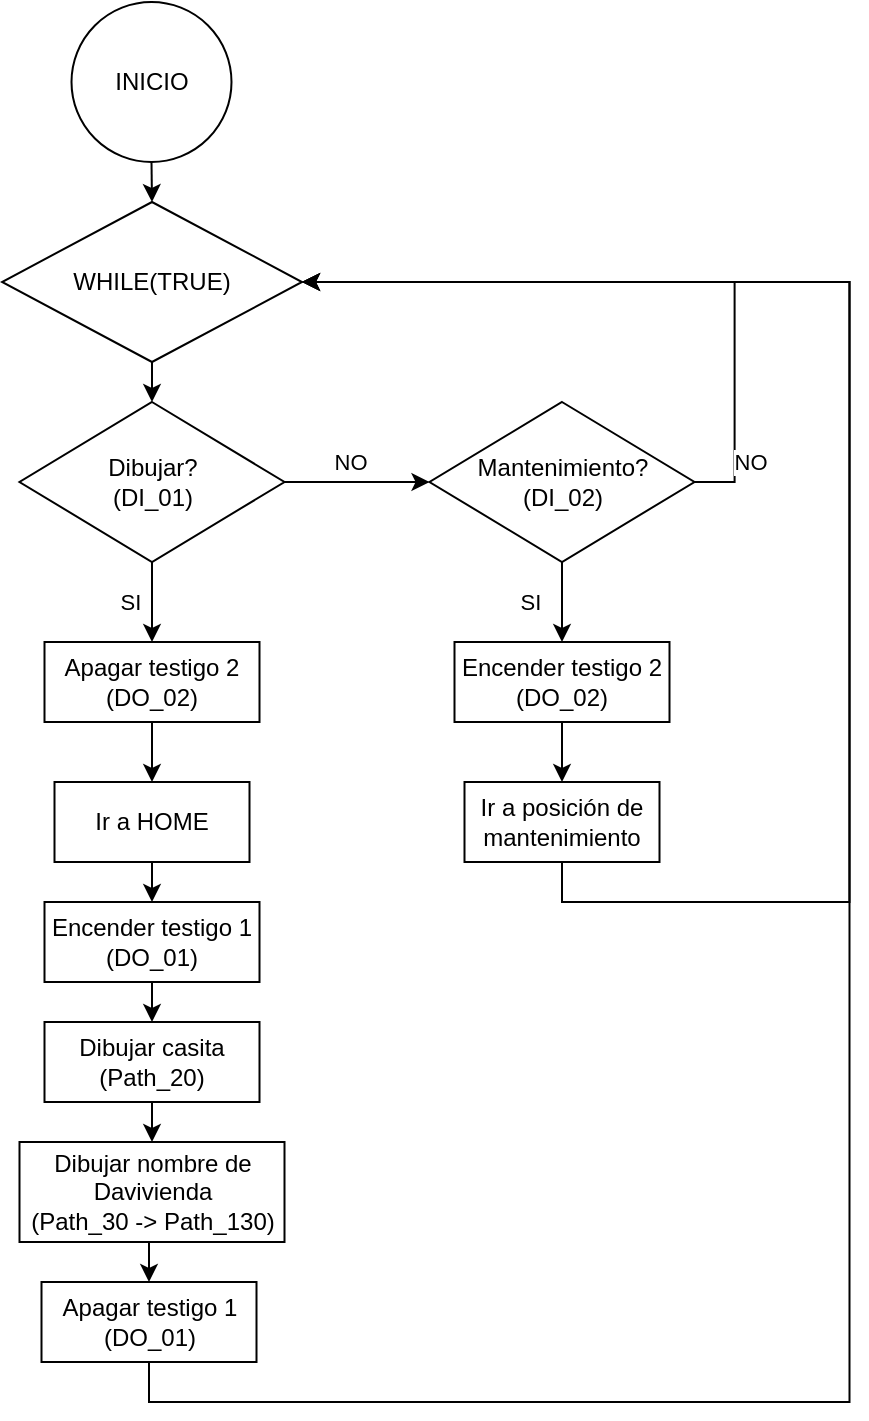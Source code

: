 <mxfile version="25.0.2">
  <diagram name="Página-1" id="FPyvEN9GUfrYny8a8oVT">
    <mxGraphModel dx="1434" dy="836" grid="1" gridSize="10" guides="1" tooltips="1" connect="1" arrows="1" fold="1" page="1" pageScale="1" pageWidth="827" pageHeight="1169" math="0" shadow="0">
      <root>
        <mxCell id="0" />
        <mxCell id="1" parent="0" />
        <mxCell id="EWqLKH0IZXW_5swnIQfz-3" style="edgeStyle=orthogonalEdgeStyle;rounded=0;orthogonalLoop=1;jettySize=auto;html=1;exitX=0.5;exitY=1;exitDx=0;exitDy=0;entryX=0.5;entryY=0;entryDx=0;entryDy=0;" edge="1" parent="1" source="EWqLKH0IZXW_5swnIQfz-1" target="EWqLKH0IZXW_5swnIQfz-2">
          <mxGeometry relative="1" as="geometry" />
        </mxCell>
        <mxCell id="EWqLKH0IZXW_5swnIQfz-1" value="WHILE(TRUE)" style="rhombus;whiteSpace=wrap;html=1;" vertex="1" parent="1">
          <mxGeometry x="30" y="120" width="150" height="80" as="geometry" />
        </mxCell>
        <mxCell id="EWqLKH0IZXW_5swnIQfz-5" value="NO" style="edgeStyle=orthogonalEdgeStyle;rounded=0;orthogonalLoop=1;jettySize=auto;html=1;exitX=1;exitY=0.5;exitDx=0;exitDy=0;entryX=0;entryY=0.5;entryDx=0;entryDy=0;" edge="1" parent="1" source="EWqLKH0IZXW_5swnIQfz-2" target="EWqLKH0IZXW_5swnIQfz-4">
          <mxGeometry x="-0.103" y="10" relative="1" as="geometry">
            <mxPoint as="offset" />
          </mxGeometry>
        </mxCell>
        <mxCell id="EWqLKH0IZXW_5swnIQfz-2" value="Dibujar?&lt;div&gt;(DI_01)&lt;/div&gt;" style="rhombus;whiteSpace=wrap;html=1;" vertex="1" parent="1">
          <mxGeometry x="38.75" y="220" width="132.5" height="80" as="geometry" />
        </mxCell>
        <mxCell id="EWqLKH0IZXW_5swnIQfz-21" value="SI" style="edgeStyle=orthogonalEdgeStyle;rounded=0;orthogonalLoop=1;jettySize=auto;html=1;exitX=0.5;exitY=1;exitDx=0;exitDy=0;entryX=0.5;entryY=0;entryDx=0;entryDy=0;" edge="1" parent="1" source="EWqLKH0IZXW_5swnIQfz-4" target="EWqLKH0IZXW_5swnIQfz-20">
          <mxGeometry y="-16" relative="1" as="geometry">
            <mxPoint as="offset" />
          </mxGeometry>
        </mxCell>
        <mxCell id="EWqLKH0IZXW_5swnIQfz-22" value="NO" style="edgeStyle=orthogonalEdgeStyle;rounded=0;orthogonalLoop=1;jettySize=auto;html=1;exitX=1;exitY=0.5;exitDx=0;exitDy=0;entryX=1;entryY=0.5;entryDx=0;entryDy=0;" edge="1" parent="1" source="EWqLKH0IZXW_5swnIQfz-4" target="EWqLKH0IZXW_5swnIQfz-1">
          <mxGeometry x="-0.822" y="-7" relative="1" as="geometry">
            <mxPoint x="1" as="offset" />
          </mxGeometry>
        </mxCell>
        <mxCell id="EWqLKH0IZXW_5swnIQfz-4" value="Mantenimiento?&lt;div&gt;(DI_02)&lt;/div&gt;" style="rhombus;whiteSpace=wrap;html=1;" vertex="1" parent="1">
          <mxGeometry x="243.75" y="220" width="132.5" height="80" as="geometry" />
        </mxCell>
        <mxCell id="EWqLKH0IZXW_5swnIQfz-9" style="edgeStyle=orthogonalEdgeStyle;rounded=0;orthogonalLoop=1;jettySize=auto;html=1;exitX=0.5;exitY=1;exitDx=0;exitDy=0;entryX=0.5;entryY=0;entryDx=0;entryDy=0;" edge="1" parent="1" source="EWqLKH0IZXW_5swnIQfz-6" target="EWqLKH0IZXW_5swnIQfz-8">
          <mxGeometry relative="1" as="geometry" />
        </mxCell>
        <mxCell id="EWqLKH0IZXW_5swnIQfz-6" value="Ir a HOME" style="rounded=0;whiteSpace=wrap;html=1;" vertex="1" parent="1">
          <mxGeometry x="56.25" y="410" width="97.5" height="40" as="geometry" />
        </mxCell>
        <mxCell id="EWqLKH0IZXW_5swnIQfz-11" style="edgeStyle=orthogonalEdgeStyle;rounded=0;orthogonalLoop=1;jettySize=auto;html=1;exitX=0.5;exitY=1;exitDx=0;exitDy=0;entryX=0.5;entryY=0;entryDx=0;entryDy=0;" edge="1" parent="1" source="EWqLKH0IZXW_5swnIQfz-8" target="EWqLKH0IZXW_5swnIQfz-10">
          <mxGeometry relative="1" as="geometry" />
        </mxCell>
        <mxCell id="EWqLKH0IZXW_5swnIQfz-8" value="Encender testigo 1&lt;div&gt;(DO_01)&lt;/div&gt;" style="rounded=0;whiteSpace=wrap;html=1;" vertex="1" parent="1">
          <mxGeometry x="51.25" y="470" width="107.5" height="40" as="geometry" />
        </mxCell>
        <mxCell id="EWqLKH0IZXW_5swnIQfz-13" style="edgeStyle=orthogonalEdgeStyle;rounded=0;orthogonalLoop=1;jettySize=auto;html=1;exitX=0.5;exitY=1;exitDx=0;exitDy=0;entryX=0.5;entryY=0;entryDx=0;entryDy=0;" edge="1" parent="1" source="EWqLKH0IZXW_5swnIQfz-10" target="EWqLKH0IZXW_5swnIQfz-12">
          <mxGeometry relative="1" as="geometry" />
        </mxCell>
        <mxCell id="EWqLKH0IZXW_5swnIQfz-10" value="Dibujar casita&lt;br&gt;(Path_20)" style="rounded=0;whiteSpace=wrap;html=1;" vertex="1" parent="1">
          <mxGeometry x="51.25" y="530" width="107.5" height="40" as="geometry" />
        </mxCell>
        <mxCell id="EWqLKH0IZXW_5swnIQfz-18" style="edgeStyle=orthogonalEdgeStyle;rounded=0;orthogonalLoop=1;jettySize=auto;html=1;exitX=0.5;exitY=1;exitDx=0;exitDy=0;entryX=0.5;entryY=0;entryDx=0;entryDy=0;" edge="1" parent="1" source="EWqLKH0IZXW_5swnIQfz-12" target="EWqLKH0IZXW_5swnIQfz-17">
          <mxGeometry relative="1" as="geometry" />
        </mxCell>
        <mxCell id="EWqLKH0IZXW_5swnIQfz-12" value="Dibujar nombre de Davivienda&lt;br&gt;(Path_30 -&amp;gt; Path_130)" style="rounded=0;whiteSpace=wrap;html=1;" vertex="1" parent="1">
          <mxGeometry x="38.75" y="590" width="132.5" height="50" as="geometry" />
        </mxCell>
        <mxCell id="EWqLKH0IZXW_5swnIQfz-15" value="SI" style="edgeStyle=orthogonalEdgeStyle;rounded=0;orthogonalLoop=1;jettySize=auto;html=1;exitX=0.5;exitY=1;exitDx=0;exitDy=0;entryX=0.5;entryY=0;entryDx=0;entryDy=0;" edge="1" parent="1" source="EWqLKH0IZXW_5swnIQfz-2" target="EWqLKH0IZXW_5swnIQfz-14">
          <mxGeometry y="-11" relative="1" as="geometry">
            <mxPoint x="104.75" y="300" as="sourcePoint" />
            <mxPoint x="104.75" y="410" as="targetPoint" />
            <mxPoint as="offset" />
          </mxGeometry>
        </mxCell>
        <mxCell id="EWqLKH0IZXW_5swnIQfz-16" style="edgeStyle=orthogonalEdgeStyle;rounded=0;orthogonalLoop=1;jettySize=auto;html=1;exitX=0.5;exitY=1;exitDx=0;exitDy=0;entryX=0.5;entryY=0;entryDx=0;entryDy=0;" edge="1" parent="1" source="EWqLKH0IZXW_5swnIQfz-14" target="EWqLKH0IZXW_5swnIQfz-6">
          <mxGeometry relative="1" as="geometry" />
        </mxCell>
        <mxCell id="EWqLKH0IZXW_5swnIQfz-14" value="Apagar testigo 2&lt;div&gt;(DO_02)&lt;/div&gt;" style="rounded=0;whiteSpace=wrap;html=1;" vertex="1" parent="1">
          <mxGeometry x="51.25" y="340" width="107.5" height="40" as="geometry" />
        </mxCell>
        <mxCell id="EWqLKH0IZXW_5swnIQfz-19" style="edgeStyle=orthogonalEdgeStyle;rounded=0;orthogonalLoop=1;jettySize=auto;html=1;exitX=0.5;exitY=1;exitDx=0;exitDy=0;entryX=1;entryY=0.5;entryDx=0;entryDy=0;" edge="1" parent="1" source="EWqLKH0IZXW_5swnIQfz-17" target="EWqLKH0IZXW_5swnIQfz-1">
          <mxGeometry relative="1" as="geometry">
            <Array as="points">
              <mxPoint x="103.75" y="720" />
              <mxPoint x="453.75" y="720" />
              <mxPoint x="453.75" y="160" />
            </Array>
          </mxGeometry>
        </mxCell>
        <mxCell id="EWqLKH0IZXW_5swnIQfz-17" value="Apagar testigo 1&lt;div&gt;(DO_01)&lt;/div&gt;" style="rounded=0;whiteSpace=wrap;html=1;" vertex="1" parent="1">
          <mxGeometry x="49.75" y="660" width="107.5" height="40" as="geometry" />
        </mxCell>
        <mxCell id="EWqLKH0IZXW_5swnIQfz-24" style="edgeStyle=orthogonalEdgeStyle;rounded=0;orthogonalLoop=1;jettySize=auto;html=1;exitX=0.5;exitY=1;exitDx=0;exitDy=0;entryX=0.5;entryY=0;entryDx=0;entryDy=0;" edge="1" parent="1" source="EWqLKH0IZXW_5swnIQfz-20" target="EWqLKH0IZXW_5swnIQfz-23">
          <mxGeometry relative="1" as="geometry" />
        </mxCell>
        <mxCell id="EWqLKH0IZXW_5swnIQfz-20" value="Encender testigo 2&lt;div&gt;(DO_02)&lt;/div&gt;" style="rounded=0;whiteSpace=wrap;html=1;" vertex="1" parent="1">
          <mxGeometry x="256.25" y="340" width="107.5" height="40" as="geometry" />
        </mxCell>
        <mxCell id="EWqLKH0IZXW_5swnIQfz-26" style="edgeStyle=orthogonalEdgeStyle;rounded=0;orthogonalLoop=1;jettySize=auto;html=1;exitX=0.5;exitY=1;exitDx=0;exitDy=0;entryX=1;entryY=0.5;entryDx=0;entryDy=0;" edge="1" parent="1" source="EWqLKH0IZXW_5swnIQfz-23" target="EWqLKH0IZXW_5swnIQfz-1">
          <mxGeometry relative="1" as="geometry">
            <Array as="points">
              <mxPoint x="309.75" y="470" />
              <mxPoint x="453.75" y="470" />
              <mxPoint x="453.75" y="160" />
            </Array>
          </mxGeometry>
        </mxCell>
        <mxCell id="EWqLKH0IZXW_5swnIQfz-23" value="Ir a posición de mantenimiento" style="rounded=0;whiteSpace=wrap;html=1;" vertex="1" parent="1">
          <mxGeometry x="261.25" y="410" width="97.5" height="40" as="geometry" />
        </mxCell>
        <mxCell id="EWqLKH0IZXW_5swnIQfz-28" style="edgeStyle=orthogonalEdgeStyle;rounded=0;orthogonalLoop=1;jettySize=auto;html=1;exitX=0.5;exitY=1;exitDx=0;exitDy=0;entryX=0.5;entryY=0;entryDx=0;entryDy=0;" edge="1" parent="1" source="EWqLKH0IZXW_5swnIQfz-27" target="EWqLKH0IZXW_5swnIQfz-1">
          <mxGeometry relative="1" as="geometry" />
        </mxCell>
        <mxCell id="EWqLKH0IZXW_5swnIQfz-27" value="INICIO" style="ellipse;whiteSpace=wrap;html=1;aspect=fixed;" vertex="1" parent="1">
          <mxGeometry x="64.75" y="20" width="80" height="80" as="geometry" />
        </mxCell>
      </root>
    </mxGraphModel>
  </diagram>
</mxfile>
